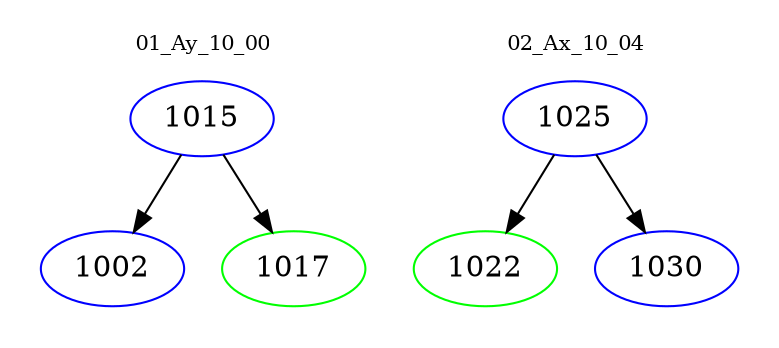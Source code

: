 digraph{
subgraph cluster_0 {
color = white
label = "01_Ay_10_00";
fontsize=10;
T0_1015 [label="1015", color="blue"]
T0_1015 -> T0_1002 [color="black"]
T0_1002 [label="1002", color="blue"]
T0_1015 -> T0_1017 [color="black"]
T0_1017 [label="1017", color="green"]
}
subgraph cluster_1 {
color = white
label = "02_Ax_10_04";
fontsize=10;
T1_1025 [label="1025", color="blue"]
T1_1025 -> T1_1022 [color="black"]
T1_1022 [label="1022", color="green"]
T1_1025 -> T1_1030 [color="black"]
T1_1030 [label="1030", color="blue"]
}
}
